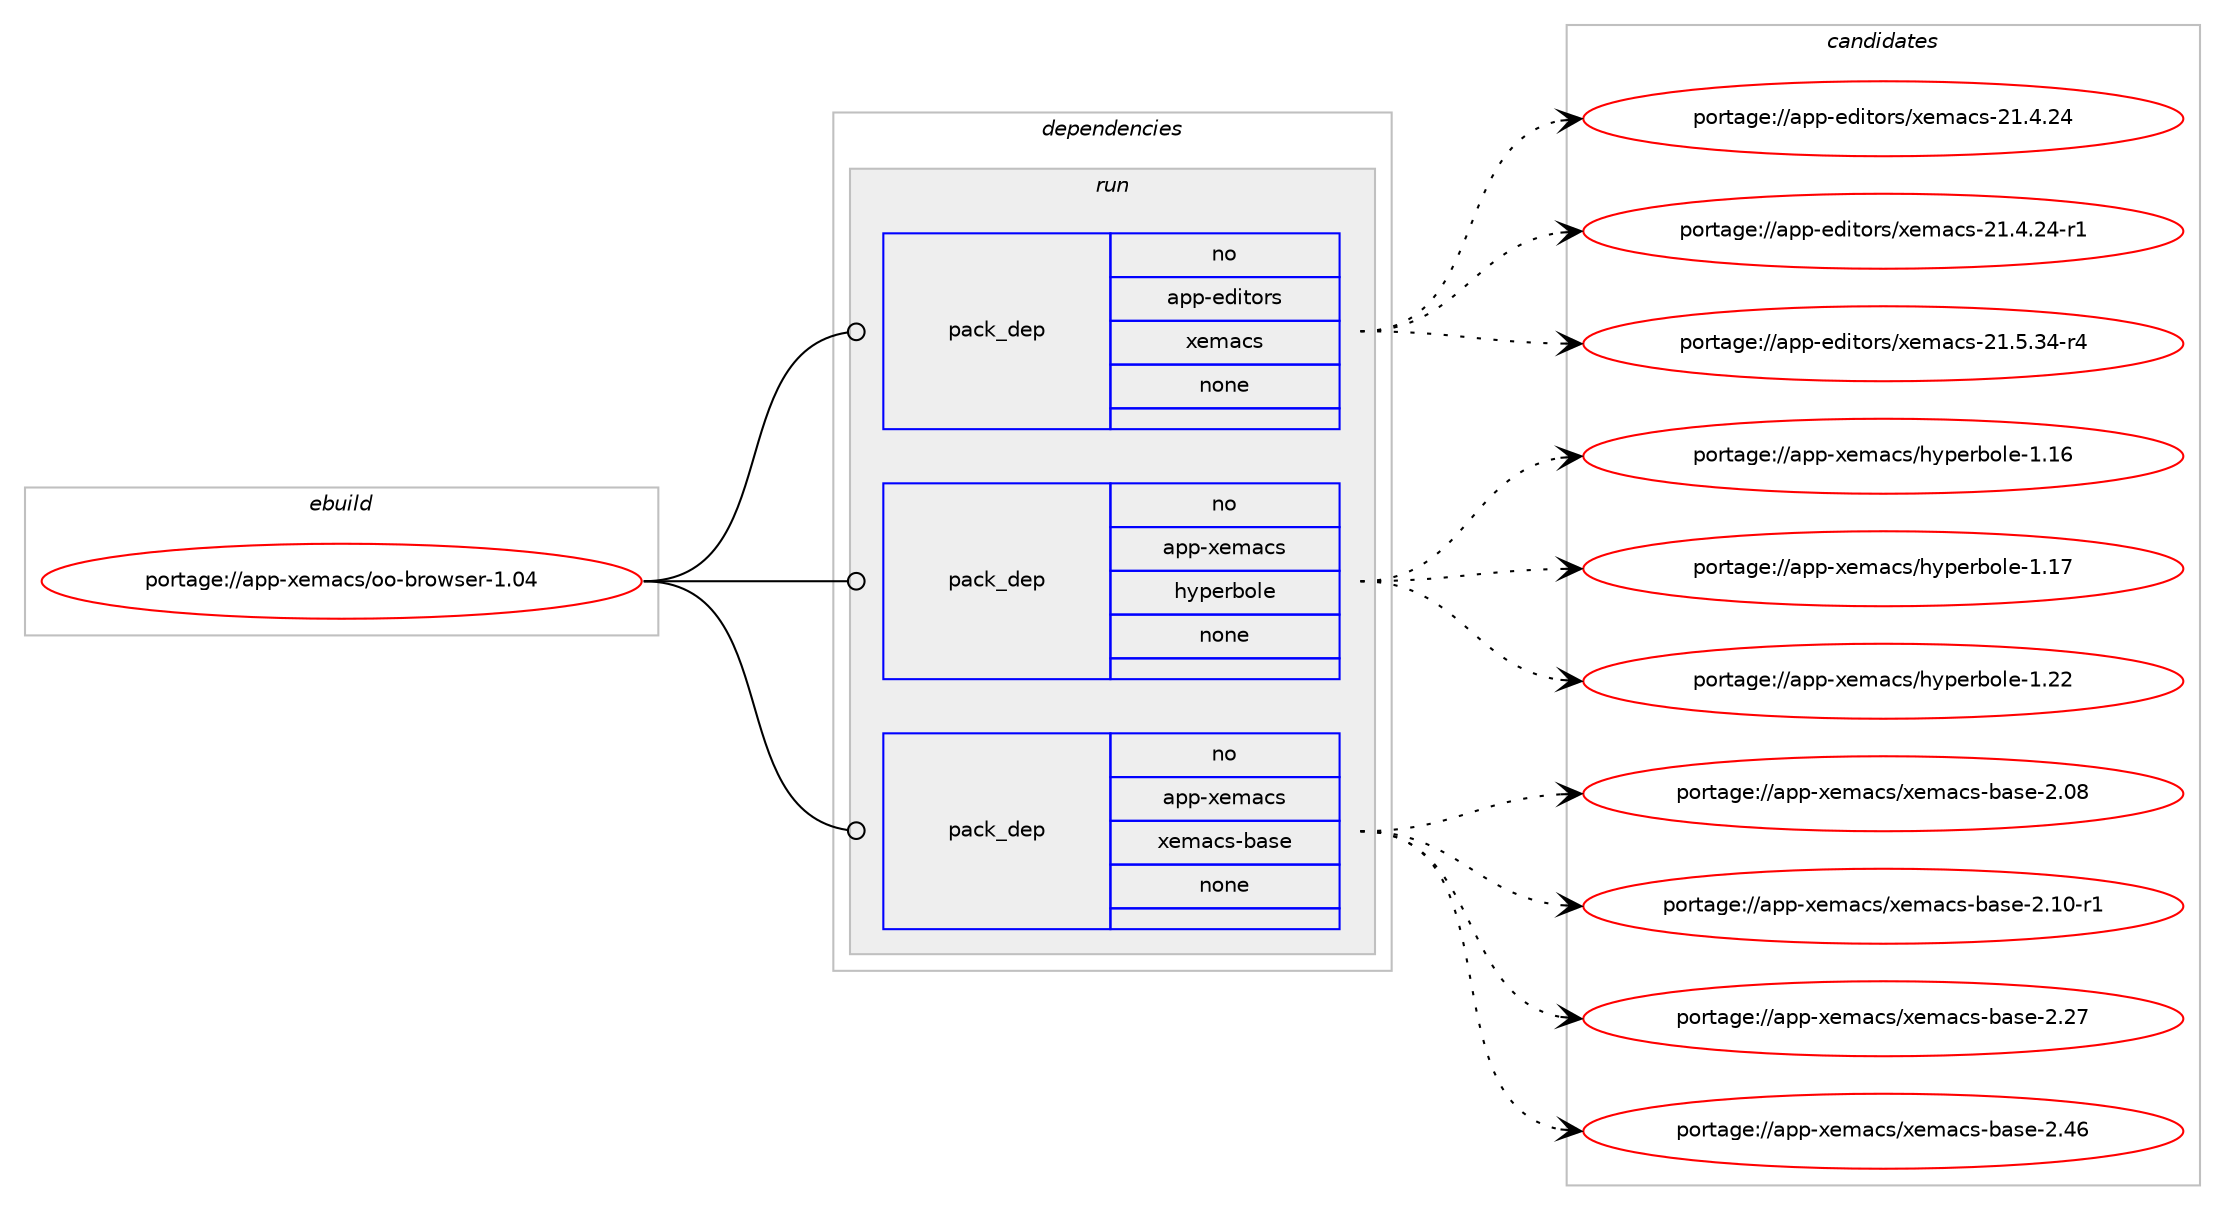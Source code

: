 digraph prolog {

# *************
# Graph options
# *************

newrank=true;
concentrate=true;
compound=true;
graph [rankdir=LR,fontname=Helvetica,fontsize=10,ranksep=1.5];#, ranksep=2.5, nodesep=0.2];
edge  [arrowhead=vee];
node  [fontname=Helvetica,fontsize=10];

# **********
# The ebuild
# **********

subgraph cluster_leftcol {
color=gray;
rank=same;
label=<<i>ebuild</i>>;
id [label="portage://app-xemacs/oo-browser-1.04", color=red, width=4, href="../app-xemacs/oo-browser-1.04.svg"];
}

# ****************
# The dependencies
# ****************

subgraph cluster_midcol {
color=gray;
label=<<i>dependencies</i>>;
subgraph cluster_compile {
fillcolor="#eeeeee";
style=filled;
label=<<i>compile</i>>;
}
subgraph cluster_compileandrun {
fillcolor="#eeeeee";
style=filled;
label=<<i>compile and run</i>>;
}
subgraph cluster_run {
fillcolor="#eeeeee";
style=filled;
label=<<i>run</i>>;
subgraph pack38122 {
dependency50965 [label=<<TABLE BORDER="0" CELLBORDER="1" CELLSPACING="0" CELLPADDING="4" WIDTH="220"><TR><TD ROWSPAN="6" CELLPADDING="30">pack_dep</TD></TR><TR><TD WIDTH="110">no</TD></TR><TR><TD>app-editors</TD></TR><TR><TD>xemacs</TD></TR><TR><TD>none</TD></TR><TR><TD></TD></TR></TABLE>>, shape=none, color=blue];
}
id:e -> dependency50965:w [weight=20,style="solid",arrowhead="odot"];
subgraph pack38123 {
dependency50966 [label=<<TABLE BORDER="0" CELLBORDER="1" CELLSPACING="0" CELLPADDING="4" WIDTH="220"><TR><TD ROWSPAN="6" CELLPADDING="30">pack_dep</TD></TR><TR><TD WIDTH="110">no</TD></TR><TR><TD>app-xemacs</TD></TR><TR><TD>hyperbole</TD></TR><TR><TD>none</TD></TR><TR><TD></TD></TR></TABLE>>, shape=none, color=blue];
}
id:e -> dependency50966:w [weight=20,style="solid",arrowhead="odot"];
subgraph pack38124 {
dependency50967 [label=<<TABLE BORDER="0" CELLBORDER="1" CELLSPACING="0" CELLPADDING="4" WIDTH="220"><TR><TD ROWSPAN="6" CELLPADDING="30">pack_dep</TD></TR><TR><TD WIDTH="110">no</TD></TR><TR><TD>app-xemacs</TD></TR><TR><TD>xemacs-base</TD></TR><TR><TD>none</TD></TR><TR><TD></TD></TR></TABLE>>, shape=none, color=blue];
}
id:e -> dependency50967:w [weight=20,style="solid",arrowhead="odot"];
}
}

# **************
# The candidates
# **************

subgraph cluster_choices {
rank=same;
color=gray;
label=<<i>candidates</i>>;

subgraph choice38122 {
color=black;
nodesep=1;
choiceportage97112112451011001051161111141154712010110997991154550494652465052 [label="portage://app-editors/xemacs-21.4.24", color=red, width=4,href="../app-editors/xemacs-21.4.24.svg"];
choiceportage971121124510110010511611111411547120101109979911545504946524650524511449 [label="portage://app-editors/xemacs-21.4.24-r1", color=red, width=4,href="../app-editors/xemacs-21.4.24-r1.svg"];
choiceportage971121124510110010511611111411547120101109979911545504946534651524511452 [label="portage://app-editors/xemacs-21.5.34-r4", color=red, width=4,href="../app-editors/xemacs-21.5.34-r4.svg"];
dependency50965:e -> choiceportage97112112451011001051161111141154712010110997991154550494652465052:w [style=dotted,weight="100"];
dependency50965:e -> choiceportage971121124510110010511611111411547120101109979911545504946524650524511449:w [style=dotted,weight="100"];
dependency50965:e -> choiceportage971121124510110010511611111411547120101109979911545504946534651524511452:w [style=dotted,weight="100"];
}
subgraph choice38123 {
color=black;
nodesep=1;
choiceportage9711211245120101109979911547104121112101114981111081014549464954 [label="portage://app-xemacs/hyperbole-1.16", color=red, width=4,href="../app-xemacs/hyperbole-1.16.svg"];
choiceportage9711211245120101109979911547104121112101114981111081014549464955 [label="portage://app-xemacs/hyperbole-1.17", color=red, width=4,href="../app-xemacs/hyperbole-1.17.svg"];
choiceportage9711211245120101109979911547104121112101114981111081014549465050 [label="portage://app-xemacs/hyperbole-1.22", color=red, width=4,href="../app-xemacs/hyperbole-1.22.svg"];
dependency50966:e -> choiceportage9711211245120101109979911547104121112101114981111081014549464954:w [style=dotted,weight="100"];
dependency50966:e -> choiceportage9711211245120101109979911547104121112101114981111081014549464955:w [style=dotted,weight="100"];
dependency50966:e -> choiceportage9711211245120101109979911547104121112101114981111081014549465050:w [style=dotted,weight="100"];
}
subgraph choice38124 {
color=black;
nodesep=1;
choiceportage971121124512010110997991154712010110997991154598971151014550464856 [label="portage://app-xemacs/xemacs-base-2.08", color=red, width=4,href="../app-xemacs/xemacs-base-2.08.svg"];
choiceportage9711211245120101109979911547120101109979911545989711510145504649484511449 [label="portage://app-xemacs/xemacs-base-2.10-r1", color=red, width=4,href="../app-xemacs/xemacs-base-2.10-r1.svg"];
choiceportage971121124512010110997991154712010110997991154598971151014550465055 [label="portage://app-xemacs/xemacs-base-2.27", color=red, width=4,href="../app-xemacs/xemacs-base-2.27.svg"];
choiceportage971121124512010110997991154712010110997991154598971151014550465254 [label="portage://app-xemacs/xemacs-base-2.46", color=red, width=4,href="../app-xemacs/xemacs-base-2.46.svg"];
dependency50967:e -> choiceportage971121124512010110997991154712010110997991154598971151014550464856:w [style=dotted,weight="100"];
dependency50967:e -> choiceportage9711211245120101109979911547120101109979911545989711510145504649484511449:w [style=dotted,weight="100"];
dependency50967:e -> choiceportage971121124512010110997991154712010110997991154598971151014550465055:w [style=dotted,weight="100"];
dependency50967:e -> choiceportage971121124512010110997991154712010110997991154598971151014550465254:w [style=dotted,weight="100"];
}
}

}
